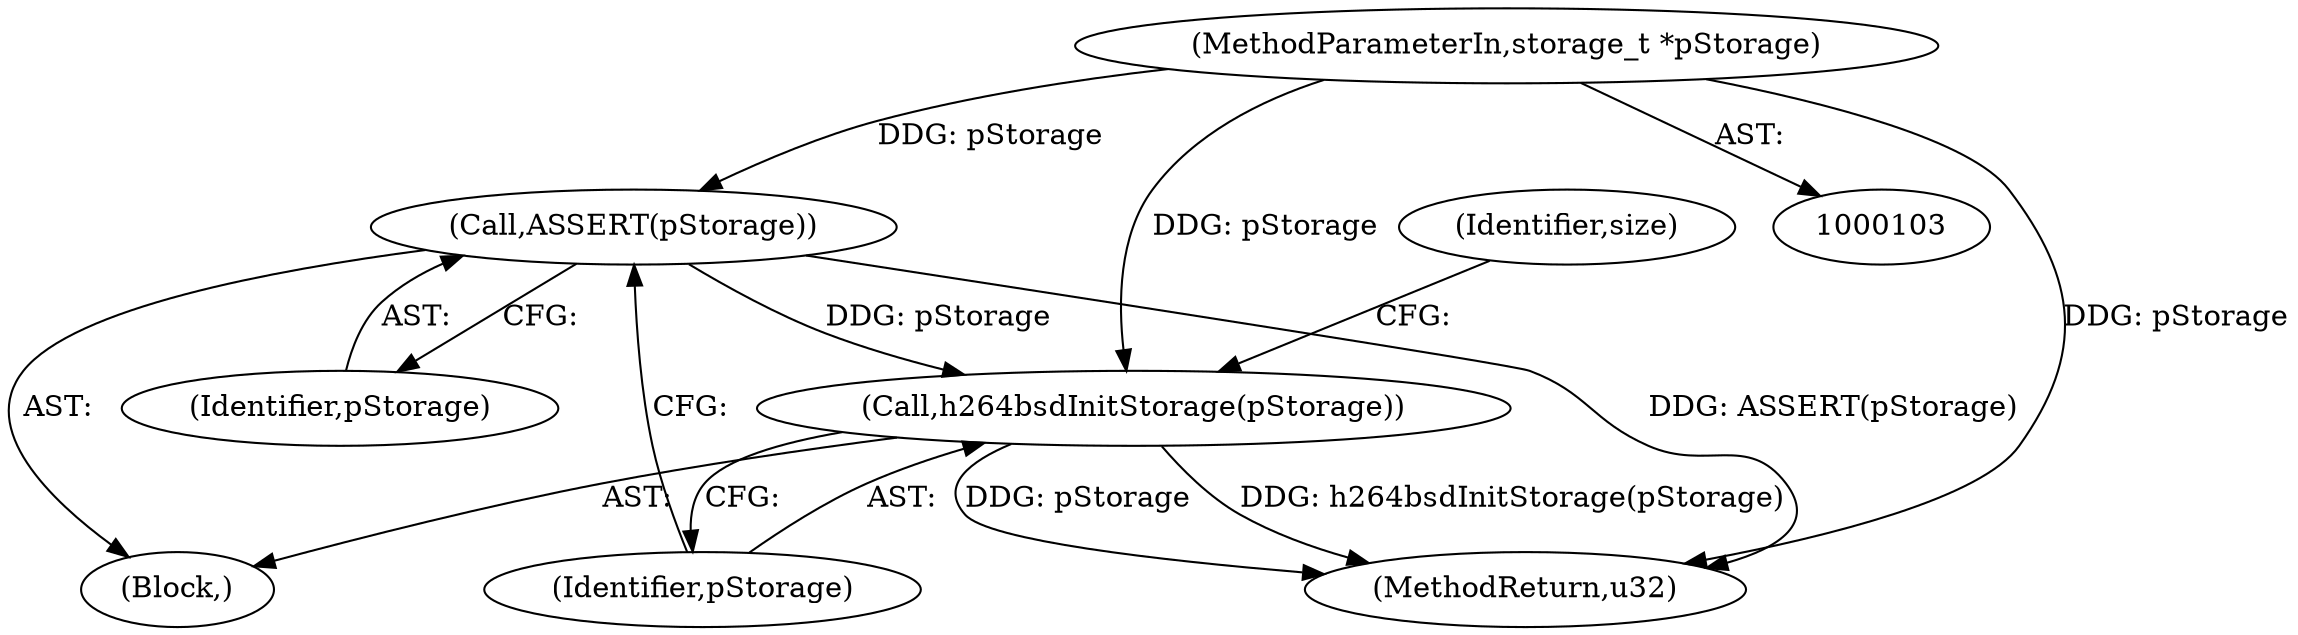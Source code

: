 digraph "0_Android_2b6f22dc64d456471a1dc6df09d515771d1427c8_4@pointer" {
"1000108" [label="(Call,ASSERT(pStorage))"];
"1000104" [label="(MethodParameterIn,storage_t *pStorage)"];
"1000110" [label="(Call,h264bsdInitStorage(pStorage))"];
"1000108" [label="(Call,ASSERT(pStorage))"];
"1000104" [label="(MethodParameterIn,storage_t *pStorage)"];
"1000111" [label="(Identifier,pStorage)"];
"1000110" [label="(Call,h264bsdInitStorage(pStorage))"];
"1000145" [label="(MethodReturn,u32)"];
"1000109" [label="(Identifier,pStorage)"];
"1000106" [label="(Block,)"];
"1000113" [label="(Identifier,size)"];
"1000108" -> "1000106"  [label="AST: "];
"1000108" -> "1000109"  [label="CFG: "];
"1000109" -> "1000108"  [label="AST: "];
"1000111" -> "1000108"  [label="CFG: "];
"1000108" -> "1000145"  [label="DDG: ASSERT(pStorage)"];
"1000104" -> "1000108"  [label="DDG: pStorage"];
"1000108" -> "1000110"  [label="DDG: pStorage"];
"1000104" -> "1000103"  [label="AST: "];
"1000104" -> "1000145"  [label="DDG: pStorage"];
"1000104" -> "1000110"  [label="DDG: pStorage"];
"1000110" -> "1000106"  [label="AST: "];
"1000110" -> "1000111"  [label="CFG: "];
"1000111" -> "1000110"  [label="AST: "];
"1000113" -> "1000110"  [label="CFG: "];
"1000110" -> "1000145"  [label="DDG: h264bsdInitStorage(pStorage)"];
"1000110" -> "1000145"  [label="DDG: pStorage"];
}
